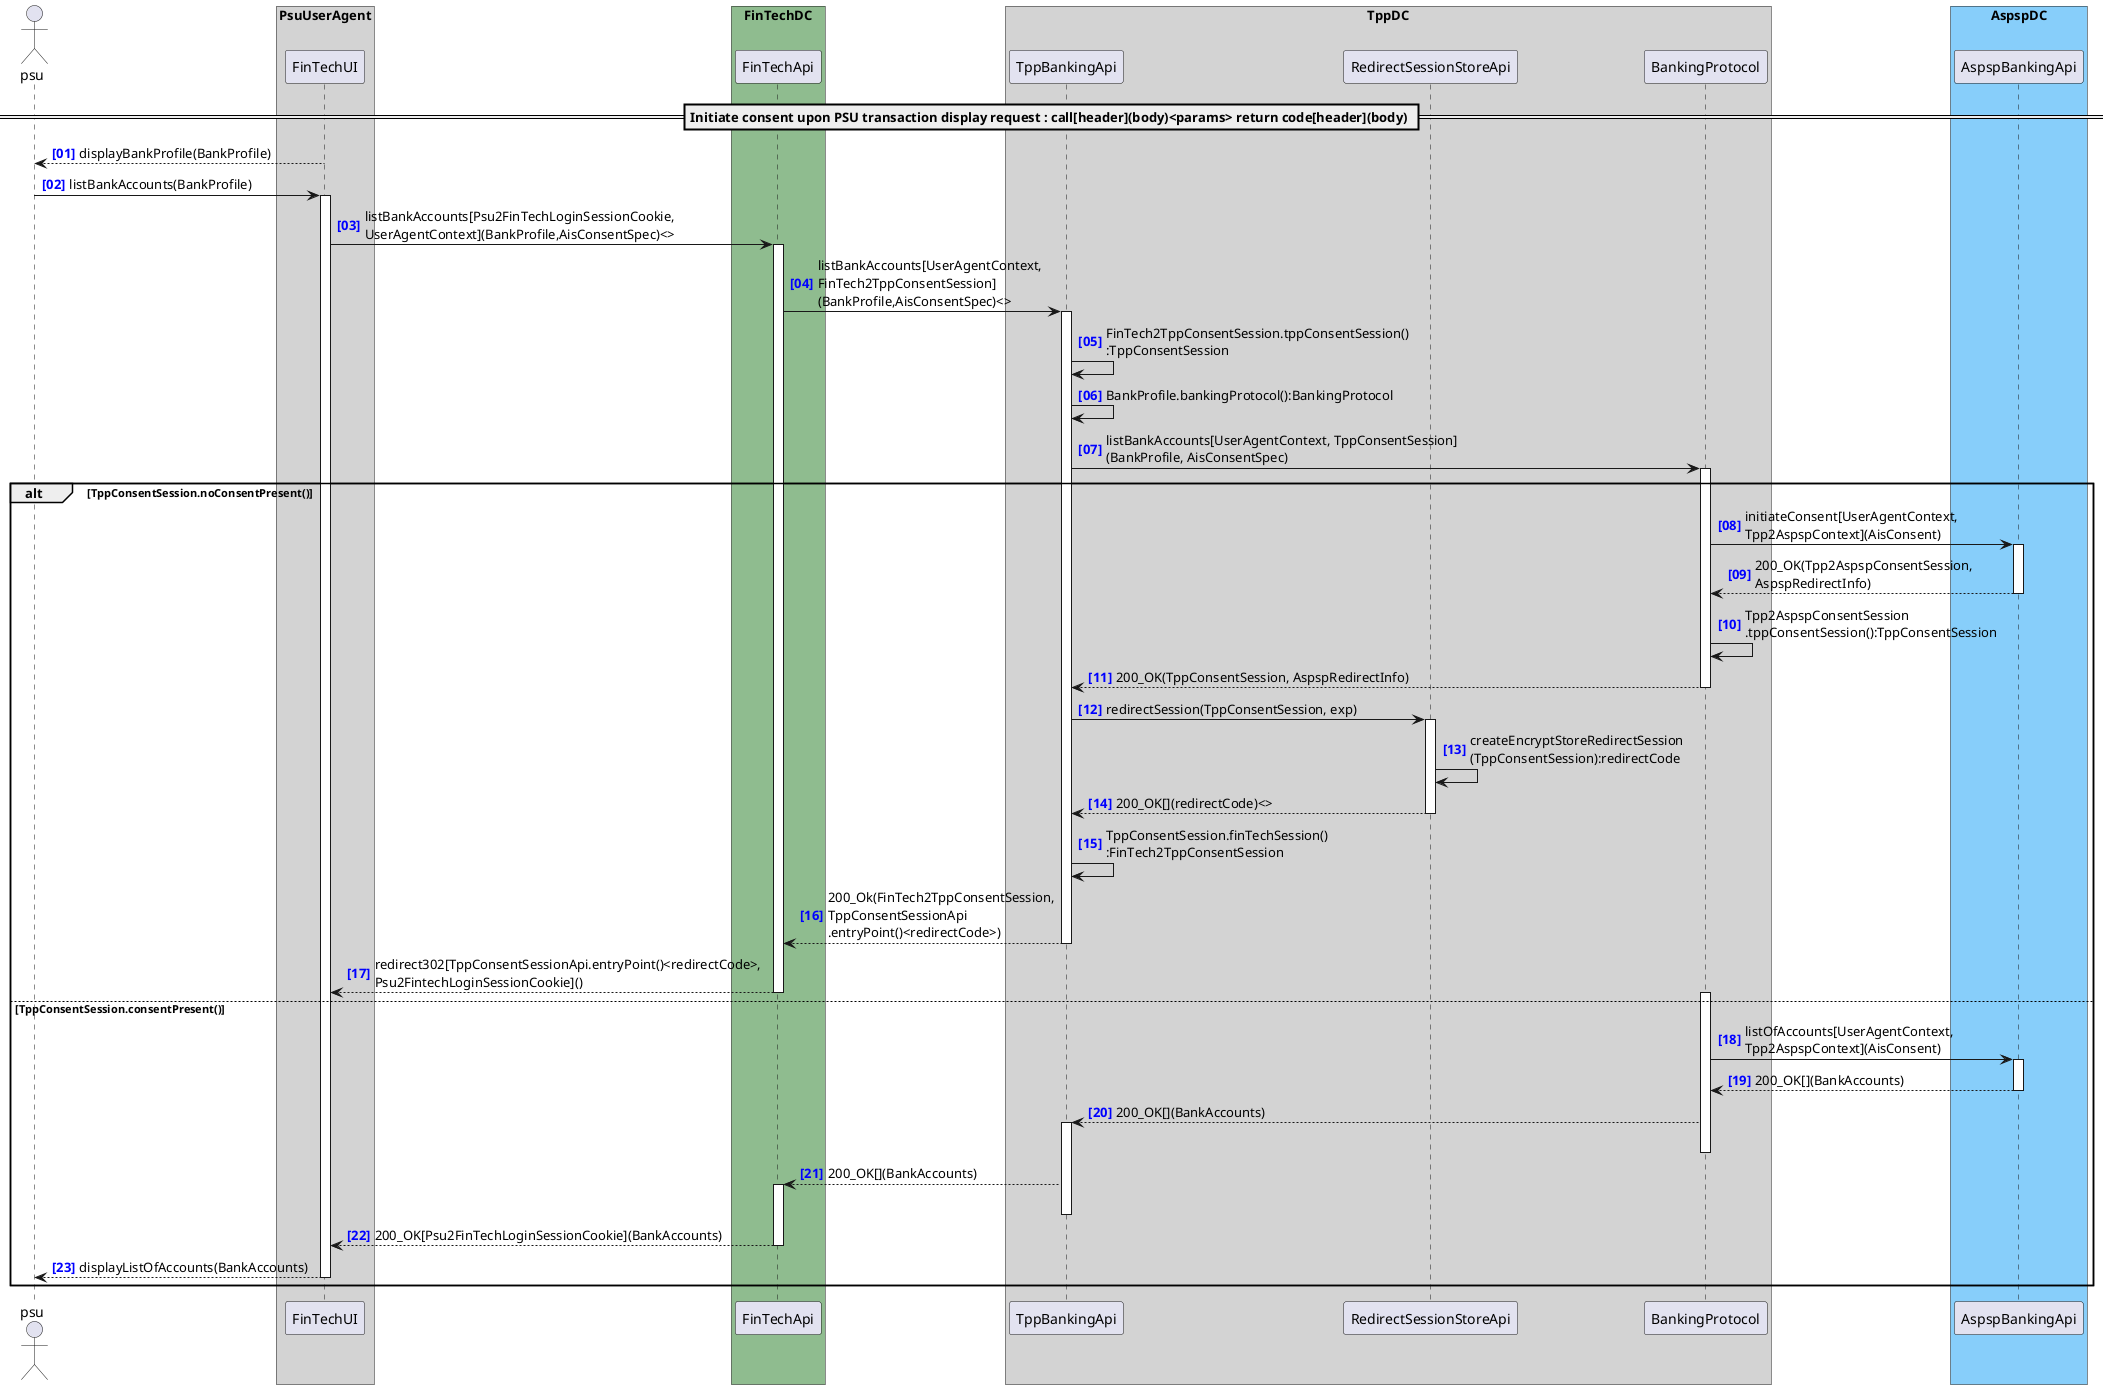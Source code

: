 @startuml

autonumber "<b><color blue>[00]"
actor psu

box "PsuUserAgent" #LightGray
    participant "FinTechUI" as FinTechUI
    'participant "TppConsentSessionUI" as TppConsentSessionUI
    'participant "AspspConsentSessionUI" as AspspConsentSessionUI
end box
box "FinTechDC" #DarkSeaGreen
    participant "FinTechApi" as FinTechApi
end box
box "TppDC" #LightGray
    participant "TppBankingApi" as TppBankingApi
    'participant "TppBankSearchApi" as TppBankSearchApi
    'participant "TppConsentSessionApi" as TppConsentSessionApi

    participant "RedirectSessionStoreApi" as RedirectSessionStoreApi
    participant "BankingProtocol" as BankingProtocol
end box
box "AspspDC" #LightSkyBlue
	participant "AspspBankingApi" as AspspBankingApi
    'participant "AspspConsentSessionApi" as AspspConsentSessionApi
end box

== Initiate consent upon PSU transaction display request : call[header](body)<params> return code[header](body) ==

FinTechUI --> psu : displayBankProfile(BankProfile)
psu -> FinTechUI ++ : listBankAccounts(BankProfile)
FinTechUI -> FinTechApi ++ : listBankAccounts[Psu2FinTechLoginSessionCookie,\nUserAgentContext](BankProfile,AisConsentSpec)<>
FinTechApi -> TppBankingApi ++ : listBankAccounts[UserAgentContext,\nFinTech2TppConsentSession]\n(BankProfile,AisConsentSpec)<>
TppBankingApi -> TppBankingApi : FinTech2TppConsentSession.tppConsentSession()\n:TppConsentSession
TppBankingApi -> TppBankingApi : BankProfile.bankingProtocol():BankingProtocol
TppBankingApi -> BankingProtocol ++ : listBankAccounts[UserAgentContext, TppConsentSession]\n(BankProfile, AisConsentSpec) 

alt TppConsentSession.noConsentPresent()
    BankingProtocol -> AspspBankingApi ++ : initiateConsent[UserAgentContext,\nTpp2AspspContext](AisConsent) 
    return 200_OK(Tpp2AspspConsentSession,\nAspspRedirectInfo)
    BankingProtocol -> BankingProtocol : Tpp2AspspConsentSession\n.tppConsentSession():TppConsentSession
    return 200_OK(TppConsentSession, AspspRedirectInfo)
    TppBankingApi -> RedirectSessionStoreApi ++ : redirectSession(TppConsentSession, exp)
    RedirectSessionStoreApi -> RedirectSessionStoreApi : createEncryptStoreRedirectSession\n(TppConsentSession):redirectCode
    return 200_OK[](redirectCode)<>
    TppBankingApi -> TppBankingApi : TppConsentSession.finTechSession()\n:FinTech2TppConsentSession
    return 200_Ok(FinTech2TppConsentSession,\nTppConsentSessionApi\n.entryPoint()<redirectCode>)
    return redirect302[TppConsentSessionApi.entryPoint()<redirectCode>,\nPsu2FintechLoginSessionCookie]()
else TppConsentSession.consentPresent()
    activate BankingProtocol
    BankingProtocol -> AspspBankingApi ++ : listOfAccounts[UserAgentContext,\nTpp2AspspContext](AisConsent) 
    return 200_OK[](BankAccounts)
    BankingProtocol --> TppBankingApi ++: 200_OK[](BankAccounts)
    deactivate BankingProtocol
    TppBankingApi --> FinTechApi ++ : 200_OK[](BankAccounts)
    deactivate TppBankingApi
    FinTechApi --> FinTechUI : 200_OK[Psu2FinTechLoginSessionCookie](BankAccounts)
    deactivate FinTechApi
    return displayListOfAccounts(BankAccounts)
end
@enduml
